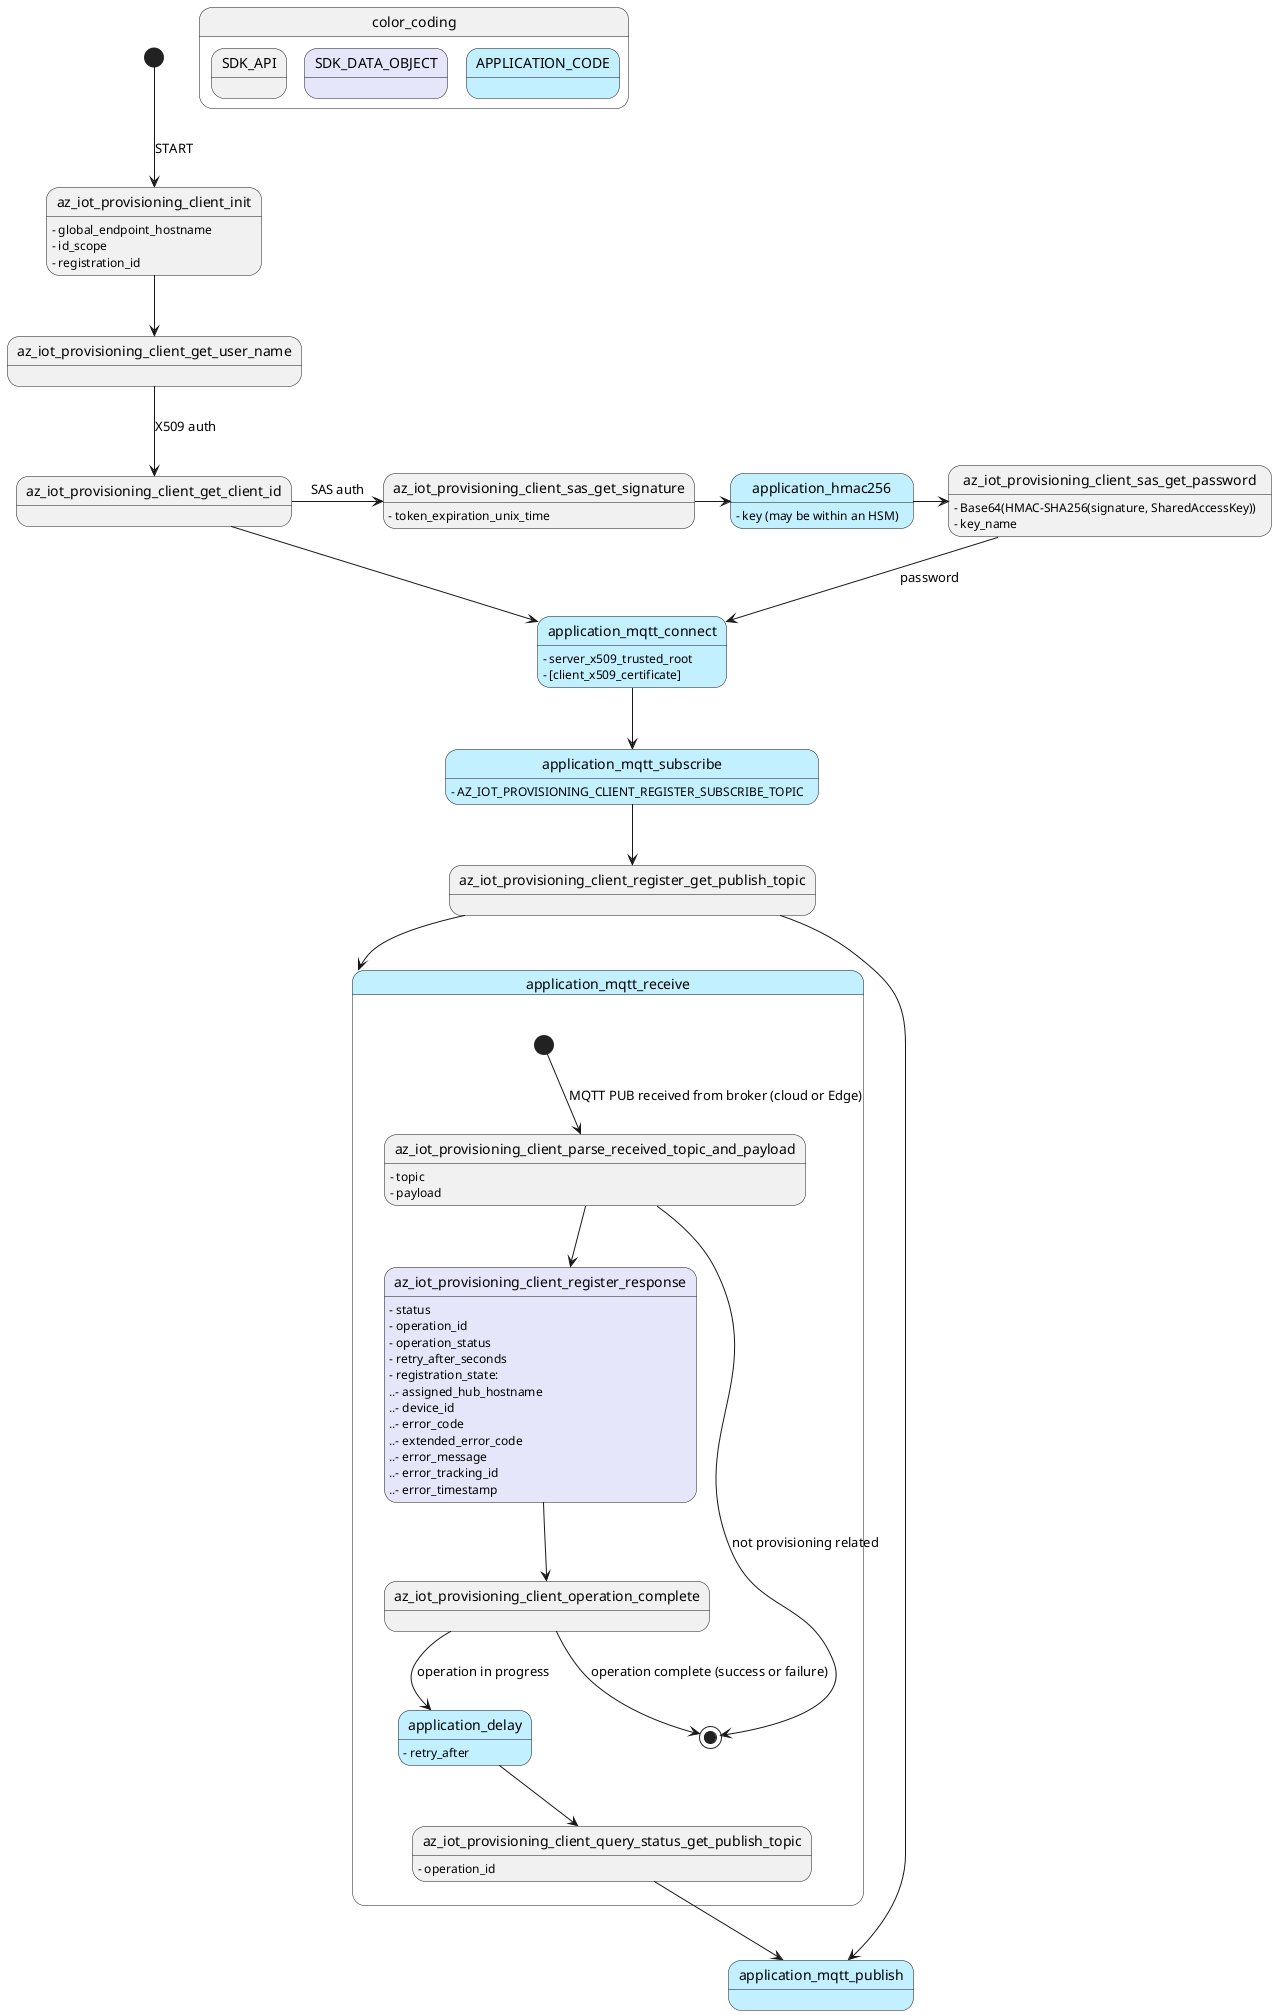@startuml

skinparam state {
    BackgroundColor<<APP>> APPLICATION
    BackgroundColor<<STRUCT>> Lavender
}

state color_coding {
    state SDK_API
    state SDK_DATA_OBJECT <<STRUCT>>
    state APPLICATION_CODE <<APP>>
}

' Init
[*] --> az_iot_provisioning_client_init: START
az_iot_provisioning_client_init --> az_iot_provisioning_client_get_user_name
az_iot_provisioning_client_get_user_name --> az_iot_provisioning_client_get_client_id : X509 auth
state application_mqtt_connect <<APP>>
az_iot_provisioning_client_get_client_id --> application_mqtt_connect

' Optional SAS token generation:
az_iot_provisioning_client_get_client_id -> az_iot_provisioning_client_sas_get_signature : SAS auth
az_iot_provisioning_client_sas_get_signature -> application_hmac256
application_hmac256 -> az_iot_provisioning_client_sas_get_password
az_iot_provisioning_client_sas_get_password --> application_mqtt_connect : password
state application_hmac256 <<APP>>

' Subscribe
application_mqtt_connect --> application_mqtt_subscribe
state application_mqtt_subscribe <<APP>>
'application_mqtt_subscribe --> application_mqtt_receive : MQTT lib subscribed

' Register
application_mqtt_subscribe --> az_iot_provisioning_client_register_get_publish_topic
az_iot_provisioning_client_register_get_publish_topic --> application_mqtt_publish
az_iot_provisioning_client_register_get_publish_topic --> application_mqtt_receive
state application_mqtt_publish <<APP>>

state application_mqtt_receive <<APP>> {
' MQTT PUB received
    [*] --> az_iot_provisioning_client_parse_received_topic_and_payload: MQTT PUB received from broker (cloud or Edge)
    az_iot_provisioning_client_parse_received_topic_and_payload --> az_iot_provisioning_client_register_response
    az_iot_provisioning_client_parse_received_topic_and_payload --> [*] : not provisioning related

    az_iot_provisioning_client_register_response --> az_iot_provisioning_client_operation_complete

    az_iot_provisioning_client_operation_complete --> [*] : operation complete (success or failure)
    az_iot_provisioning_client_operation_complete --> application_delay : operation in progress
    state application_delay <<APP>>
    application_delay --> az_iot_provisioning_client_query_status_get_publish_topic
    az_iot_provisioning_client_query_status_get_publish_topic --> application_mqtt_publish
}

' Provisioning client:
az_iot_provisioning_client_init : - global_endpoint_hostname
az_iot_provisioning_client_init : - id_scope
az_iot_provisioning_client_init : - registration_id

' SAS Tokens
az_iot_provisioning_client_sas_get_signature : - token_expiration_unix_time

az_iot_provisioning_client_parse_received_topic_and_payload : - topic
az_iot_provisioning_client_parse_received_topic_and_payload : - payload

state az_iot_provisioning_client_register_response <<STRUCT>>
az_iot_provisioning_client_register_response : - status
az_iot_provisioning_client_register_response : - operation_id
az_iot_provisioning_client_register_response : - operation_status
az_iot_provisioning_client_register_response : - retry_after_seconds
az_iot_provisioning_client_register_response : - registration_state:
az_iot_provisioning_client_register_response : ..- assigned_hub_hostname
az_iot_provisioning_client_register_response : ..- device_id
az_iot_provisioning_client_register_response : ..- error_code
az_iot_provisioning_client_register_response : ..- extended_error_code
az_iot_provisioning_client_register_response : ..- error_message
az_iot_provisioning_client_register_response : ..- error_tracking_id
az_iot_provisioning_client_register_response : ..- error_timestamp

az_iot_provisioning_client_sas_get_password: - Base64(HMAC-SHA256(signature, SharedAccessKey))
az_iot_provisioning_client_sas_get_password: - key_name

az_iot_provisioning_client_query_status_get_publish_topic : - operation_id

' Application interfaces
application_mqtt_connect : - server_x509_trusted_root
application_mqtt_connect : - [client_x509_certificate]
application_mqtt_subscribe: - AZ_IOT_PROVISIONING_CLIENT_REGISTER_SUBSCRIBE_TOPIC
application_delay : - retry_after
application_hmac256 : - key (may be within an HSM)

@enduml
